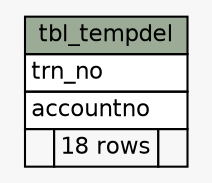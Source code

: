 // dot 2.38.0 on Windows 10 10.0
// SchemaSpy rev 590
digraph "tbl_tempdel" {
  graph [
    rankdir="RL"
    bgcolor="#f7f7f7"
    nodesep="0.18"
    ranksep="0.46"
    fontname="Helvetica"
    fontsize="11"
  ];
  node [
    fontname="Helvetica"
    fontsize="11"
    shape="plaintext"
  ];
  edge [
    arrowsize="0.8"
  ];
  "tbl_tempdel" [
    label=<
    <TABLE BORDER="0" CELLBORDER="1" CELLSPACING="0" BGCOLOR="#ffffff">
      <TR><TD COLSPAN="3" BGCOLOR="#9bab96" ALIGN="CENTER">tbl_tempdel</TD></TR>
      <TR><TD PORT="trn_no" COLSPAN="3" ALIGN="LEFT">trn_no</TD></TR>
      <TR><TD PORT="accountno" COLSPAN="3" ALIGN="LEFT">accountno</TD></TR>
      <TR><TD ALIGN="LEFT" BGCOLOR="#f7f7f7">  </TD><TD ALIGN="RIGHT" BGCOLOR="#f7f7f7">18 rows</TD><TD ALIGN="RIGHT" BGCOLOR="#f7f7f7">  </TD></TR>
    </TABLE>>
    URL="tables/tbl_tempdel.html"
    tooltip="tbl_tempdel"
  ];
}
